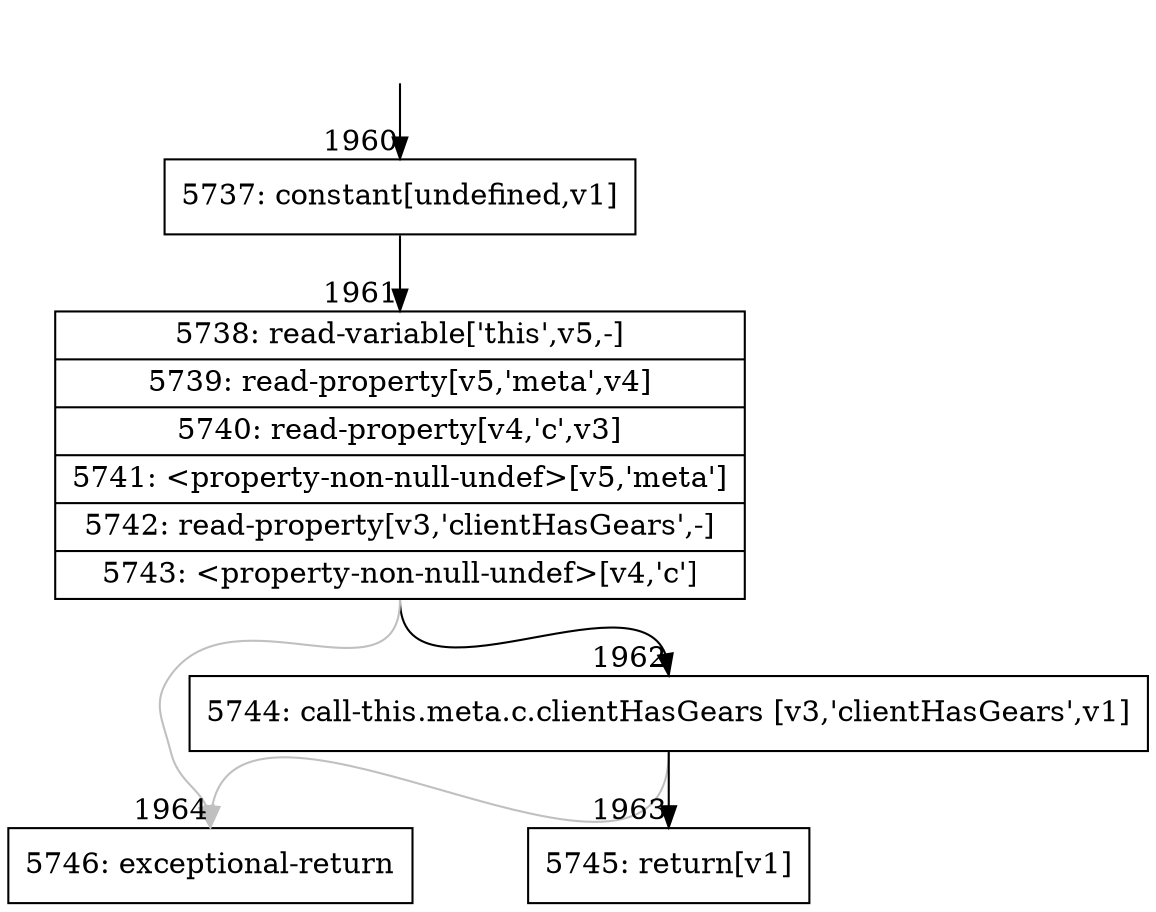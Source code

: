 digraph {
rankdir="TD"
BB_entry227[shape=none,label=""];
BB_entry227 -> BB1960 [tailport=s, headport=n, headlabel="    1960"]
BB1960 [shape=record label="{5737: constant[undefined,v1]}" ] 
BB1960 -> BB1961 [tailport=s, headport=n, headlabel="      1961"]
BB1961 [shape=record label="{5738: read-variable['this',v5,-]|5739: read-property[v5,'meta',v4]|5740: read-property[v4,'c',v3]|5741: \<property-non-null-undef\>[v5,'meta']|5742: read-property[v3,'clientHasGears',-]|5743: \<property-non-null-undef\>[v4,'c']}" ] 
BB1961 -> BB1962 [tailport=s, headport=n, headlabel="      1962"]
BB1961 -> BB1964 [tailport=s, headport=n, color=gray, headlabel="      1964"]
BB1962 [shape=record label="{5744: call-this.meta.c.clientHasGears [v3,'clientHasGears',v1]}" ] 
BB1962 -> BB1963 [tailport=s, headport=n, headlabel="      1963"]
BB1962 -> BB1964 [tailport=s, headport=n, color=gray]
BB1963 [shape=record label="{5745: return[v1]}" ] 
BB1964 [shape=record label="{5746: exceptional-return}" ] 
//#$~ 2269
}
